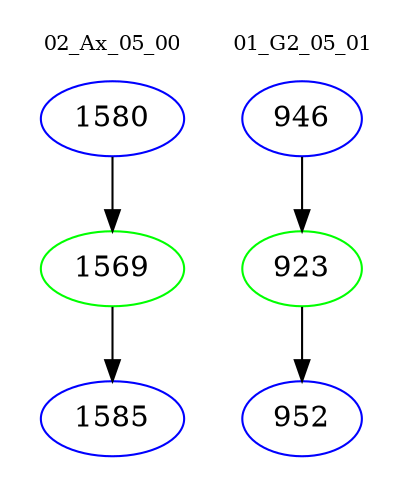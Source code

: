 digraph{
subgraph cluster_0 {
color = white
label = "02_Ax_05_00";
fontsize=10;
T0_1580 [label="1580", color="blue"]
T0_1580 -> T0_1569 [color="black"]
T0_1569 [label="1569", color="green"]
T0_1569 -> T0_1585 [color="black"]
T0_1585 [label="1585", color="blue"]
}
subgraph cluster_1 {
color = white
label = "01_G2_05_01";
fontsize=10;
T1_946 [label="946", color="blue"]
T1_946 -> T1_923 [color="black"]
T1_923 [label="923", color="green"]
T1_923 -> T1_952 [color="black"]
T1_952 [label="952", color="blue"]
}
}
